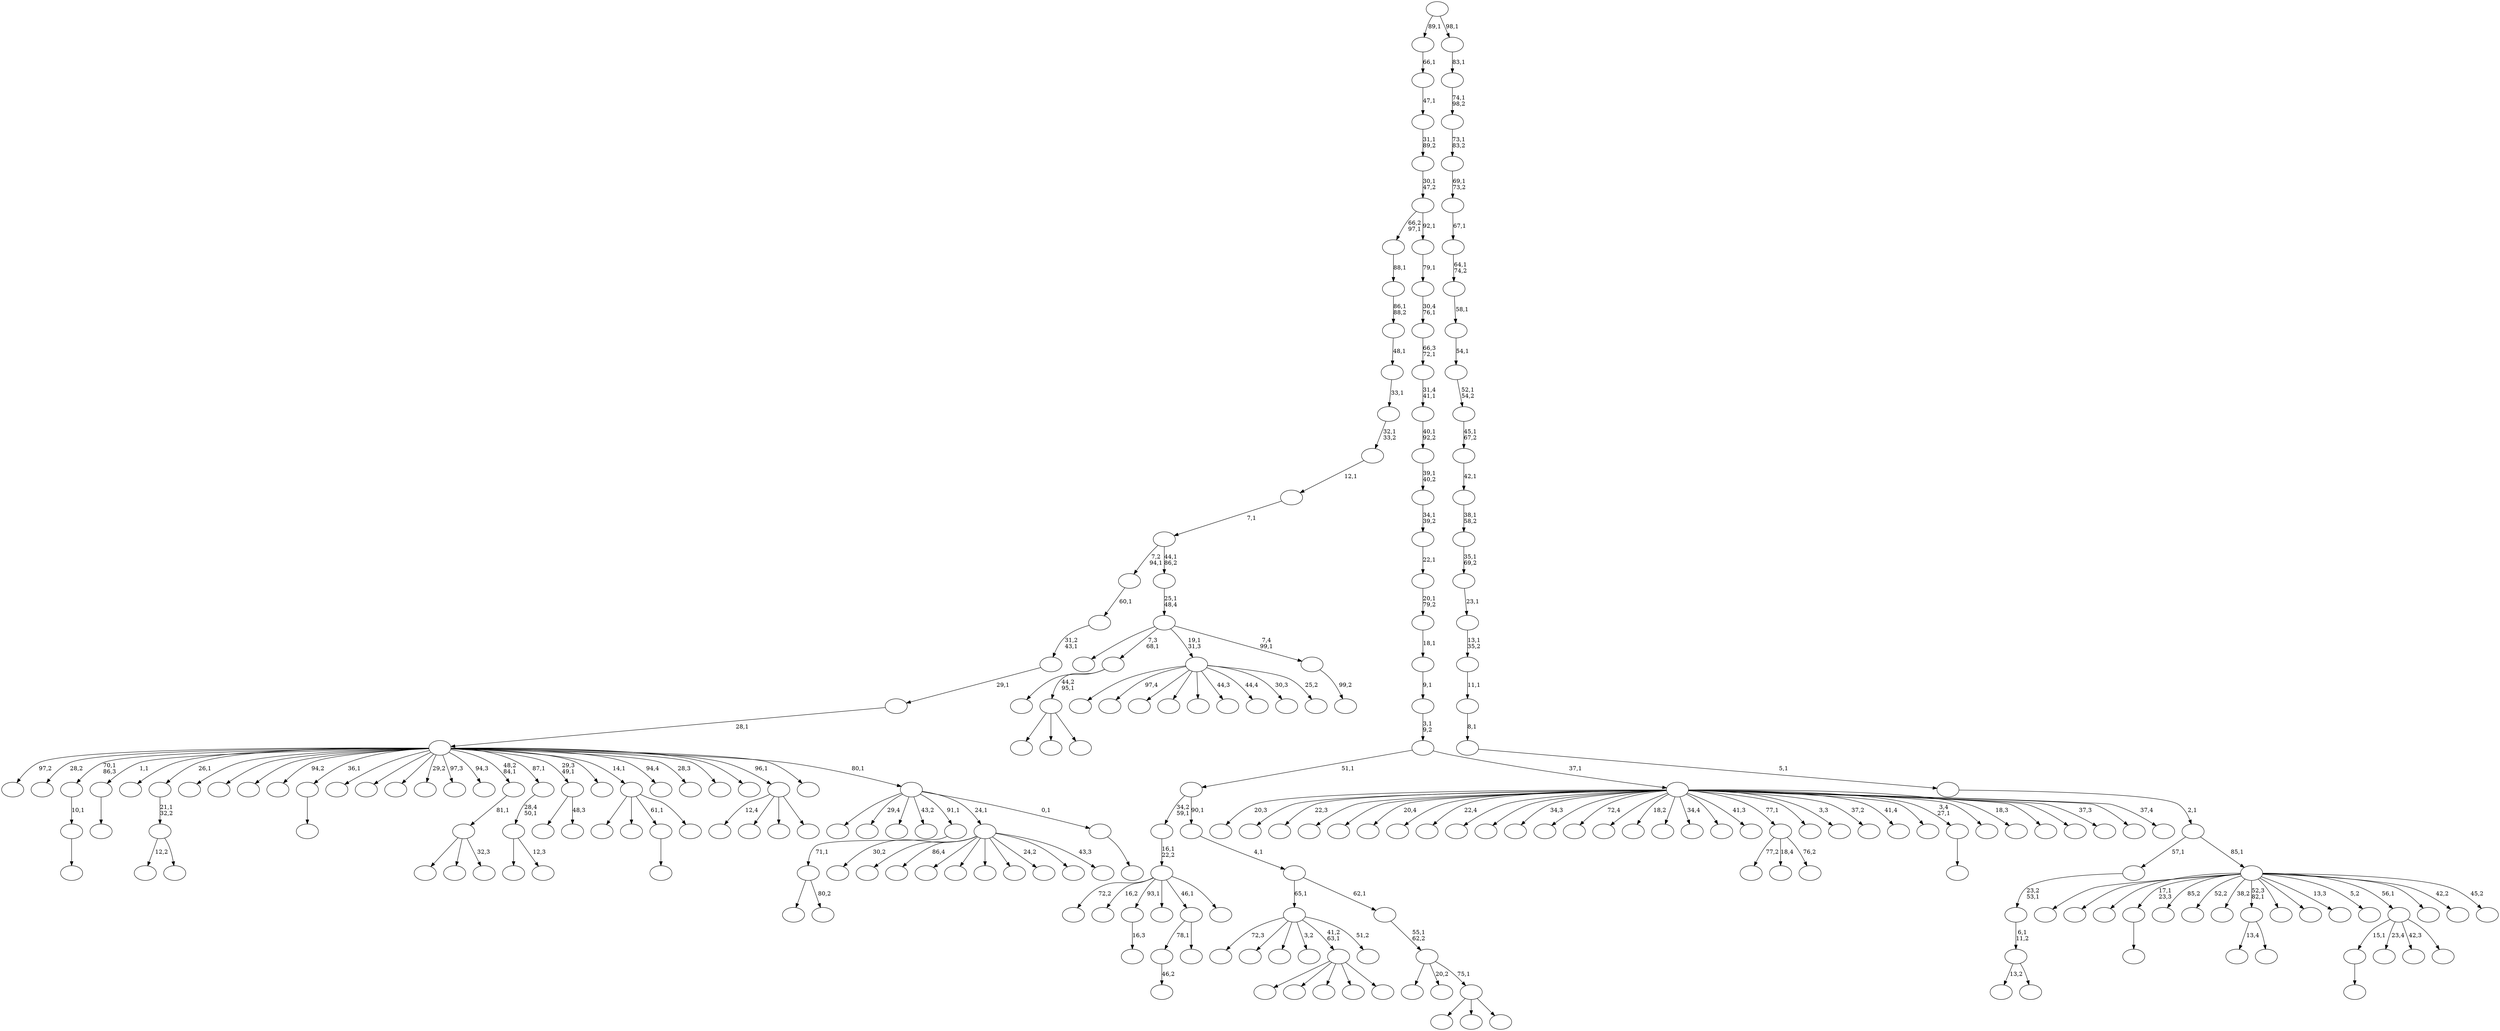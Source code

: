 digraph T {
	250 [label=""]
	249 [label=""]
	248 [label=""]
	247 [label=""]
	246 [label=""]
	245 [label=""]
	244 [label=""]
	243 [label=""]
	242 [label=""]
	241 [label=""]
	240 [label=""]
	239 [label=""]
	238 [label=""]
	237 [label=""]
	236 [label=""]
	235 [label=""]
	234 [label=""]
	233 [label=""]
	232 [label=""]
	231 [label=""]
	230 [label=""]
	229 [label=""]
	228 [label=""]
	227 [label=""]
	226 [label=""]
	225 [label=""]
	224 [label=""]
	223 [label=""]
	222 [label=""]
	221 [label=""]
	220 [label=""]
	219 [label=""]
	218 [label=""]
	217 [label=""]
	216 [label=""]
	215 [label=""]
	214 [label=""]
	213 [label=""]
	212 [label=""]
	211 [label=""]
	210 [label=""]
	209 [label=""]
	208 [label=""]
	207 [label=""]
	206 [label=""]
	205 [label=""]
	204 [label=""]
	203 [label=""]
	202 [label=""]
	201 [label=""]
	200 [label=""]
	199 [label=""]
	198 [label=""]
	197 [label=""]
	196 [label=""]
	195 [label=""]
	194 [label=""]
	193 [label=""]
	192 [label=""]
	191 [label=""]
	190 [label=""]
	189 [label=""]
	188 [label=""]
	187 [label=""]
	186 [label=""]
	185 [label=""]
	184 [label=""]
	183 [label=""]
	182 [label=""]
	181 [label=""]
	180 [label=""]
	179 [label=""]
	178 [label=""]
	177 [label=""]
	176 [label=""]
	175 [label=""]
	174 [label=""]
	173 [label=""]
	172 [label=""]
	171 [label=""]
	170 [label=""]
	169 [label=""]
	168 [label=""]
	167 [label=""]
	166 [label=""]
	165 [label=""]
	164 [label=""]
	163 [label=""]
	162 [label=""]
	161 [label=""]
	160 [label=""]
	159 [label=""]
	158 [label=""]
	157 [label=""]
	156 [label=""]
	155 [label=""]
	154 [label=""]
	153 [label=""]
	152 [label=""]
	151 [label=""]
	150 [label=""]
	149 [label=""]
	148 [label=""]
	147 [label=""]
	146 [label=""]
	145 [label=""]
	144 [label=""]
	143 [label=""]
	142 [label=""]
	141 [label=""]
	140 [label=""]
	139 [label=""]
	138 [label=""]
	137 [label=""]
	136 [label=""]
	135 [label=""]
	134 [label=""]
	133 [label=""]
	132 [label=""]
	131 [label=""]
	130 [label=""]
	129 [label=""]
	128 [label=""]
	127 [label=""]
	126 [label=""]
	125 [label=""]
	124 [label=""]
	123 [label=""]
	122 [label=""]
	121 [label=""]
	120 [label=""]
	119 [label=""]
	118 [label=""]
	117 [label=""]
	116 [label=""]
	115 [label=""]
	114 [label=""]
	113 [label=""]
	112 [label=""]
	111 [label=""]
	110 [label=""]
	109 [label=""]
	108 [label=""]
	107 [label=""]
	106 [label=""]
	105 [label=""]
	104 [label=""]
	103 [label=""]
	102 [label=""]
	101 [label=""]
	100 [label=""]
	99 [label=""]
	98 [label=""]
	97 [label=""]
	96 [label=""]
	95 [label=""]
	94 [label=""]
	93 [label=""]
	92 [label=""]
	91 [label=""]
	90 [label=""]
	89 [label=""]
	88 [label=""]
	87 [label=""]
	86 [label=""]
	85 [label=""]
	84 [label=""]
	83 [label=""]
	82 [label=""]
	81 [label=""]
	80 [label=""]
	79 [label=""]
	78 [label=""]
	77 [label=""]
	76 [label=""]
	75 [label=""]
	74 [label=""]
	73 [label=""]
	72 [label=""]
	71 [label=""]
	70 [label=""]
	69 [label=""]
	68 [label=""]
	67 [label=""]
	66 [label=""]
	65 [label=""]
	64 [label=""]
	63 [label=""]
	62 [label=""]
	61 [label=""]
	60 [label=""]
	59 [label=""]
	58 [label=""]
	57 [label=""]
	56 [label=""]
	55 [label=""]
	54 [label=""]
	53 [label=""]
	52 [label=""]
	51 [label=""]
	50 [label=""]
	49 [label=""]
	48 [label=""]
	47 [label=""]
	46 [label=""]
	45 [label=""]
	44 [label=""]
	43 [label=""]
	42 [label=""]
	41 [label=""]
	40 [label=""]
	39 [label=""]
	38 [label=""]
	37 [label=""]
	36 [label=""]
	35 [label=""]
	34 [label=""]
	33 [label=""]
	32 [label=""]
	31 [label=""]
	30 [label=""]
	29 [label=""]
	28 [label=""]
	27 [label=""]
	26 [label=""]
	25 [label=""]
	24 [label=""]
	23 [label=""]
	22 [label=""]
	21 [label=""]
	20 [label=""]
	19 [label=""]
	18 [label=""]
	17 [label=""]
	16 [label=""]
	15 [label=""]
	14 [label=""]
	13 [label=""]
	12 [label=""]
	11 [label=""]
	10 [label=""]
	9 [label=""]
	8 [label=""]
	7 [label=""]
	6 [label=""]
	5 [label=""]
	4 [label=""]
	3 [label=""]
	2 [label=""]
	1 [label=""]
	0 [label=""]
	225 -> 226 [label=""]
	224 -> 225 [label="10,1"]
	217 -> 218 [label="16,3"]
	208 -> 209 [label=""]
	206 -> 207 [label=""]
	201 -> 202 [label=""]
	193 -> 232 [label="12,2"]
	193 -> 194 [label=""]
	192 -> 193 [label="21,1\n32,2"]
	167 -> 168 [label=""]
	161 -> 162 [label="46,2"]
	156 -> 204 [label="13,4"]
	156 -> 157 [label=""]
	151 -> 175 [label="77,2"]
	151 -> 173 [label="18,4"]
	151 -> 152 [label="76,2"]
	148 -> 240 [label=""]
	148 -> 149 [label="80,2"]
	147 -> 148 [label="71,1"]
	144 -> 161 [label="78,1"]
	144 -> 145 [label=""]
	130 -> 201 [label="15,1"]
	130 -> 178 [label="23,4"]
	130 -> 163 [label="42,3"]
	130 -> 131 [label=""]
	127 -> 220 [label=""]
	127 -> 196 [label=""]
	127 -> 128 [label=""]
	126 -> 187 [label=""]
	126 -> 127 [label="44,2\n95,1"]
	124 -> 243 [label=""]
	124 -> 228 [label=""]
	124 -> 125 [label="32,3"]
	123 -> 124 [label="81,1"]
	121 -> 122 [label=""]
	114 -> 174 [label=""]
	114 -> 115 [label="12,3"]
	113 -> 114 [label="28,4\n50,1"]
	111 -> 112 [label=""]
	106 -> 205 [label=""]
	106 -> 107 [label="48,3"]
	104 -> 247 [label="72,2"]
	104 -> 233 [label="16,2"]
	104 -> 217 [label="93,1"]
	104 -> 214 [label=""]
	104 -> 144 [label="46,1"]
	104 -> 105 [label=""]
	103 -> 104 [label="16,1\n22,2"]
	95 -> 227 [label=""]
	95 -> 142 [label=""]
	95 -> 121 [label="61,1"]
	95 -> 96 [label=""]
	93 -> 248 [label=""]
	93 -> 244 [label=""]
	93 -> 177 [label=""]
	93 -> 153 [label=""]
	93 -> 94 [label=""]
	82 -> 222 [label="72,3"]
	82 -> 210 [label=""]
	82 -> 190 [label=""]
	82 -> 119 [label="3,2"]
	82 -> 93 [label="41,2\n63,1"]
	82 -> 83 [label="51,2"]
	80 -> 203 [label="12,4"]
	80 -> 170 [label=""]
	80 -> 165 [label=""]
	80 -> 81 [label=""]
	78 -> 198 [label=""]
	78 -> 99 [label=""]
	78 -> 79 [label=""]
	77 -> 183 [label=""]
	77 -> 90 [label="20,2"]
	77 -> 78 [label="75,1"]
	76 -> 77 [label="55,1\n62,2"]
	75 -> 82 [label="65,1"]
	75 -> 76 [label="62,1"]
	74 -> 75 [label="4,1"]
	73 -> 103 [label="34,2\n59,1"]
	73 -> 74 [label="90,1"]
	71 -> 246 [label="30,2"]
	71 -> 219 [label=""]
	71 -> 199 [label="86,4"]
	71 -> 158 [label=""]
	71 -> 146 [label=""]
	71 -> 135 [label=""]
	71 -> 100 [label=""]
	71 -> 92 [label="24,2"]
	71 -> 84 [label=""]
	71 -> 72 [label="43,3"]
	69 -> 242 [label=""]
	69 -> 212 [label="97,4"]
	69 -> 197 [label=""]
	69 -> 191 [label=""]
	69 -> 171 [label=""]
	69 -> 117 [label="44,3"]
	69 -> 116 [label="44,4"]
	69 -> 110 [label="30,3"]
	69 -> 70 [label="25,2"]
	66 -> 67 [label=""]
	65 -> 215 [label=""]
	65 -> 211 [label="29,4"]
	65 -> 189 [label=""]
	65 -> 182 [label="43,2"]
	65 -> 147 [label="91,1"]
	65 -> 71 [label="24,1"]
	65 -> 66 [label="0,1"]
	64 -> 231 [label="97,2"]
	64 -> 229 [label="28,2"]
	64 -> 224 [label="70,1\n86,3"]
	64 -> 208 [label="1,1"]
	64 -> 195 [label=""]
	64 -> 192 [label="26,1"]
	64 -> 188 [label=""]
	64 -> 185 [label=""]
	64 -> 184 [label=""]
	64 -> 181 [label="94,2"]
	64 -> 167 [label="36,1"]
	64 -> 159 [label=""]
	64 -> 154 [label=""]
	64 -> 141 [label=""]
	64 -> 138 [label="29,2"]
	64 -> 136 [label="97,3"]
	64 -> 129 [label="94,3"]
	64 -> 123 [label="48,2\n84,1"]
	64 -> 113 [label="87,1"]
	64 -> 106 [label="29,3\n49,1"]
	64 -> 98 [label=""]
	64 -> 95 [label="14,1"]
	64 -> 91 [label="94,4"]
	64 -> 89 [label="28,3"]
	64 -> 86 [label=""]
	64 -> 85 [label=""]
	64 -> 80 [label="96,1"]
	64 -> 68 [label=""]
	64 -> 65 [label="80,1"]
	63 -> 64 [label="28,1"]
	62 -> 63 [label="29,1"]
	61 -> 62 [label="31,2\n43,1"]
	60 -> 61 [label="60,1"]
	58 -> 59 [label="99,2"]
	57 -> 150 [label=""]
	57 -> 126 [label="7,3\n68,1"]
	57 -> 69 [label="19,1\n31,3"]
	57 -> 58 [label="7,4\n99,1"]
	56 -> 57 [label="25,1\n48,4"]
	55 -> 60 [label="7,2\n94,1"]
	55 -> 56 [label="44,1\n86,2"]
	54 -> 55 [label="7,1"]
	53 -> 54 [label="12,1"]
	52 -> 53 [label="32,1\n33,2"]
	51 -> 52 [label="33,1"]
	50 -> 51 [label="48,1"]
	49 -> 50 [label="86,1\n88,2"]
	48 -> 49 [label="88,1"]
	45 -> 169 [label="13,2"]
	45 -> 46 [label=""]
	44 -> 45 [label="6,1\n11,2"]
	43 -> 44 [label="23,2\n53,1"]
	41 -> 250 [label="20,3"]
	41 -> 249 [label=""]
	41 -> 245 [label="22,3"]
	41 -> 241 [label=""]
	41 -> 236 [label=""]
	41 -> 235 [label="20,4"]
	41 -> 234 [label=""]
	41 -> 230 [label="22,4"]
	41 -> 223 [label=""]
	41 -> 221 [label=""]
	41 -> 216 [label="34,3"]
	41 -> 213 [label=""]
	41 -> 200 [label="72,4"]
	41 -> 186 [label=""]
	41 -> 180 [label="18,2"]
	41 -> 179 [label=""]
	41 -> 172 [label="34,4"]
	41 -> 166 [label=""]
	41 -> 155 [label="41,3"]
	41 -> 151 [label="77,1"]
	41 -> 140 [label=""]
	41 -> 134 [label="3,3"]
	41 -> 133 [label="37,2"]
	41 -> 120 [label="41,4"]
	41 -> 118 [label=""]
	41 -> 111 [label="3,4\n27,1"]
	41 -> 109 [label=""]
	41 -> 102 [label="18,3"]
	41 -> 101 [label=""]
	41 -> 88 [label=""]
	41 -> 87 [label="37,3"]
	41 -> 47 [label=""]
	41 -> 42 [label="37,4"]
	40 -> 73 [label="51,1"]
	40 -> 41 [label="37,1"]
	39 -> 40 [label="3,1\n9,2"]
	38 -> 39 [label="9,1"]
	37 -> 38 [label="18,1"]
	36 -> 37 [label="20,1\n79,2"]
	35 -> 36 [label="22,1"]
	34 -> 35 [label="34,1\n39,2"]
	33 -> 34 [label="39,1\n40,2"]
	32 -> 33 [label="40,1\n92,2"]
	31 -> 32 [label="31,4\n41,1"]
	30 -> 31 [label="66,3\n72,1"]
	29 -> 30 [label="30,4\n76,1"]
	28 -> 29 [label="79,1"]
	27 -> 48 [label="66,2\n97,1"]
	27 -> 28 [label="92,1"]
	26 -> 27 [label="30,1\n47,2"]
	25 -> 26 [label="31,1\n89,2"]
	24 -> 25 [label="47,1"]
	23 -> 24 [label="66,1"]
	21 -> 239 [label=""]
	21 -> 238 [label=""]
	21 -> 237 [label=""]
	21 -> 206 [label="17,1\n23,3"]
	21 -> 176 [label="85,2"]
	21 -> 164 [label="52,2"]
	21 -> 160 [label="38,2"]
	21 -> 156 [label="52,3\n82,1"]
	21 -> 143 [label=""]
	21 -> 139 [label=""]
	21 -> 137 [label="13,3"]
	21 -> 132 [label="5,2"]
	21 -> 130 [label="56,1"]
	21 -> 108 [label=""]
	21 -> 97 [label="42,2"]
	21 -> 22 [label="45,2"]
	20 -> 43 [label="57,1"]
	20 -> 21 [label="85,1"]
	19 -> 20 [label="2,1"]
	18 -> 19 [label="5,1"]
	17 -> 18 [label="8,1"]
	16 -> 17 [label="11,1"]
	15 -> 16 [label="13,1\n35,2"]
	14 -> 15 [label="23,1"]
	13 -> 14 [label="35,1\n69,2"]
	12 -> 13 [label="38,1\n58,2"]
	11 -> 12 [label="42,1"]
	10 -> 11 [label="45,1\n67,2"]
	9 -> 10 [label="52,1\n54,2"]
	8 -> 9 [label="54,1"]
	7 -> 8 [label="58,1"]
	6 -> 7 [label="64,1\n74,2"]
	5 -> 6 [label="67,1"]
	4 -> 5 [label="69,1\n73,2"]
	3 -> 4 [label="73,1\n83,2"]
	2 -> 3 [label="74,1\n98,2"]
	1 -> 2 [label="83,1"]
	0 -> 23 [label="89,1"]
	0 -> 1 [label="98,1"]
}
